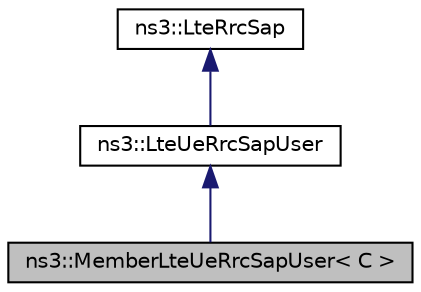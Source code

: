 digraph "ns3::MemberLteUeRrcSapUser&lt; C &gt;"
{
 // LATEX_PDF_SIZE
  edge [fontname="Helvetica",fontsize="10",labelfontname="Helvetica",labelfontsize="10"];
  node [fontname="Helvetica",fontsize="10",shape=record];
  Node1 [label="ns3::MemberLteUeRrcSapUser\< C \>",height=0.2,width=0.4,color="black", fillcolor="grey75", style="filled", fontcolor="black",tooltip="Template for the implementation of the LteUeRrcSapUser as a member of an owner class of type C to whi..."];
  Node2 -> Node1 [dir="back",color="midnightblue",fontsize="10",style="solid",fontname="Helvetica"];
  Node2 [label="ns3::LteUeRrcSapUser",height=0.2,width=0.4,color="black", fillcolor="white", style="filled",URL="$classns3_1_1_lte_ue_rrc_sap_user.html",tooltip="Part of the RRC protocol."];
  Node3 -> Node2 [dir="back",color="midnightblue",fontsize="10",style="solid",fontname="Helvetica"];
  Node3 [label="ns3::LteRrcSap",height=0.2,width=0.4,color="black", fillcolor="white", style="filled",URL="$classns3_1_1_lte_rrc_sap.html",tooltip="Class holding definition common to all UE/eNodeB SAP Users/Providers."];
}
